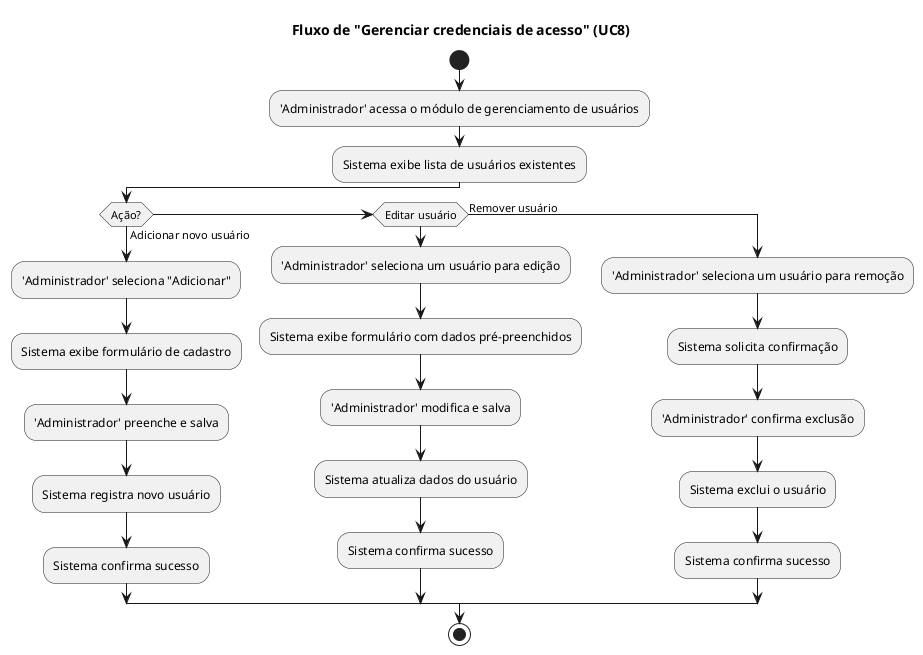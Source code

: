 @startuml
title Fluxo de "Gerenciar credenciais de acesso" (UC8)

start

:'Administrador' acessa o módulo de gerenciamento de usuários;

:Sistema exibe lista de usuários existentes;

if (Ação?) then (Adicionar novo usuário)
    :'Administrador' seleciona "Adicionar";
    :Sistema exibe formulário de cadastro;
    :'Administrador' preenche e salva;
    :Sistema registra novo usuário;
    :Sistema confirma sucesso;
elseif (Editar usuário)
    :'Administrador' seleciona um usuário para edição;
    :Sistema exibe formulário com dados pré-preenchidos;
    :'Administrador' modifica e salva;
    :Sistema atualiza dados do usuário;
    :Sistema confirma sucesso;
else (Remover usuário)
    :'Administrador' seleciona um usuário para remoção;
    :Sistema solicita confirmação;
    :'Administrador' confirma exclusão;
    :Sistema exclui o usuário;
    :Sistema confirma sucesso;
endif

stop
@enduml
